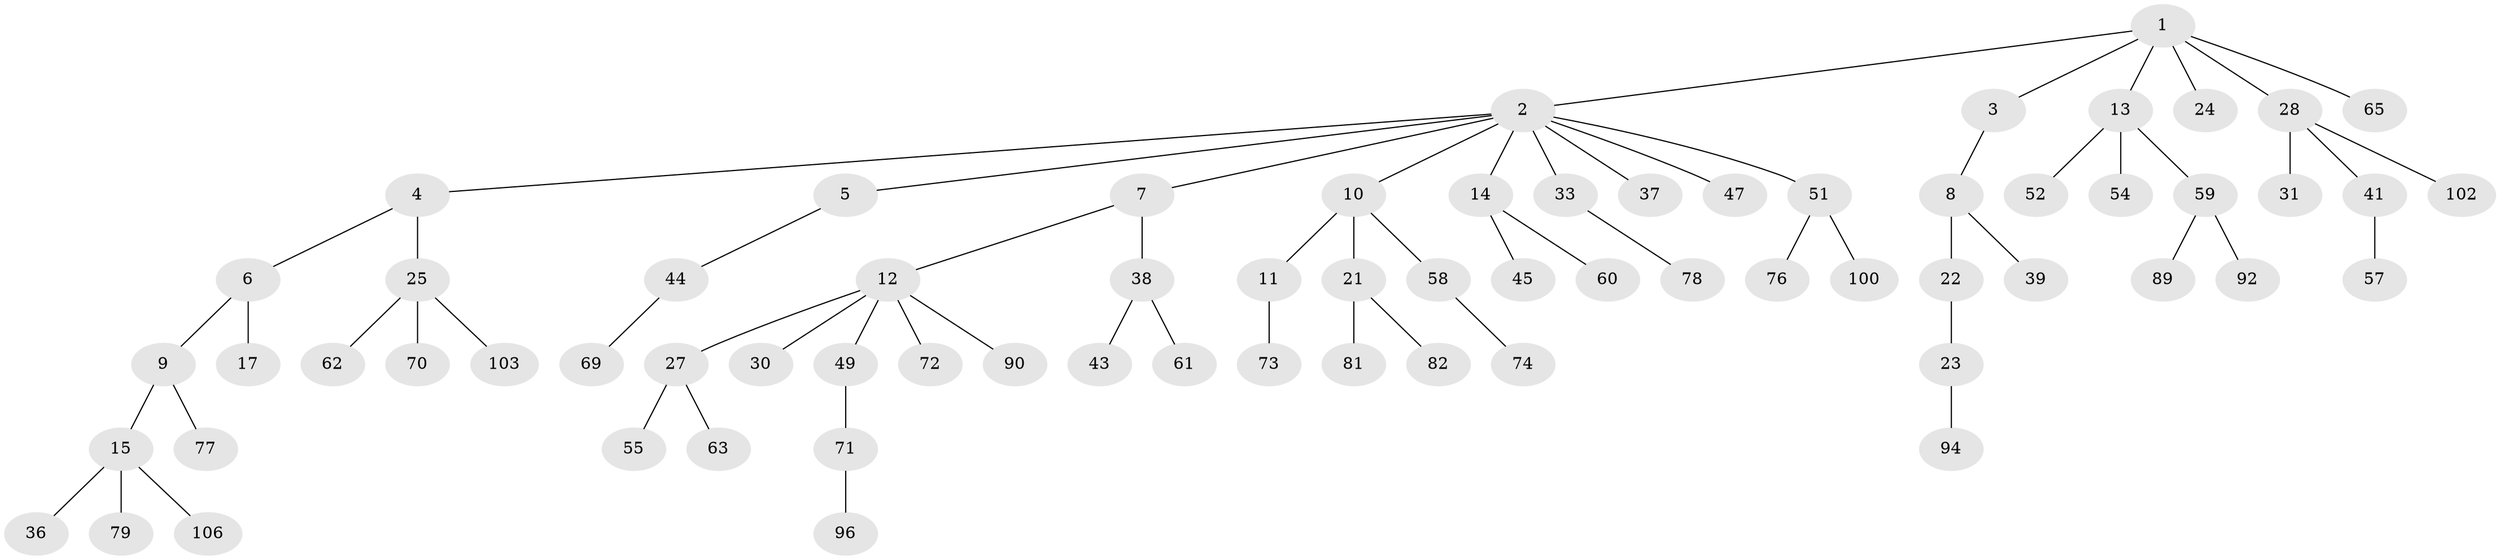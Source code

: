 // Generated by graph-tools (version 1.1) at 2025/24/03/03/25 07:24:08]
// undirected, 69 vertices, 68 edges
graph export_dot {
graph [start="1"]
  node [color=gray90,style=filled];
  1 [super="+88"];
  2 [super="+29"];
  3 [super="+66"];
  4;
  5 [super="+42"];
  6 [super="+26"];
  7 [super="+18"];
  8;
  9;
  10;
  11 [super="+20"];
  12 [super="+19"];
  13 [super="+53"];
  14 [super="+16"];
  15 [super="+35"];
  17 [super="+95"];
  21 [super="+50"];
  22 [super="+34"];
  23 [super="+64"];
  24 [super="+56"];
  25 [super="+40"];
  27 [super="+32"];
  28 [super="+98"];
  30 [super="+91"];
  31 [super="+101"];
  33 [super="+97"];
  36;
  37;
  38 [super="+46"];
  39 [super="+99"];
  41 [super="+67"];
  43 [super="+48"];
  44 [super="+84"];
  45;
  47 [super="+75"];
  49 [super="+105"];
  51 [super="+68"];
  52 [super="+83"];
  54;
  55;
  57 [super="+80"];
  58;
  59 [super="+86"];
  60;
  61;
  62;
  63 [super="+85"];
  65;
  69;
  70;
  71;
  72;
  73 [super="+93"];
  74;
  76 [super="+87"];
  77;
  78;
  79;
  81;
  82;
  89 [super="+104"];
  90;
  92;
  94;
  96;
  100;
  102;
  103;
  106;
  1 -- 2;
  1 -- 3;
  1 -- 13;
  1 -- 24;
  1 -- 28;
  1 -- 65;
  2 -- 4;
  2 -- 5;
  2 -- 7;
  2 -- 10;
  2 -- 14;
  2 -- 37;
  2 -- 47;
  2 -- 51;
  2 -- 33;
  3 -- 8;
  4 -- 6;
  4 -- 25;
  5 -- 44;
  6 -- 9;
  6 -- 17;
  7 -- 12;
  7 -- 38;
  8 -- 22;
  8 -- 39;
  9 -- 15;
  9 -- 77;
  10 -- 11;
  10 -- 21;
  10 -- 58;
  11 -- 73;
  12 -- 30;
  12 -- 90;
  12 -- 72;
  12 -- 49;
  12 -- 27;
  13 -- 52;
  13 -- 59;
  13 -- 54;
  14 -- 60;
  14 -- 45;
  15 -- 79;
  15 -- 106;
  15 -- 36;
  21 -- 81;
  21 -- 82;
  22 -- 23;
  23 -- 94;
  25 -- 62;
  25 -- 70;
  25 -- 103;
  27 -- 55;
  27 -- 63;
  28 -- 31;
  28 -- 41;
  28 -- 102;
  33 -- 78;
  38 -- 43;
  38 -- 61;
  41 -- 57;
  44 -- 69;
  49 -- 71;
  51 -- 100;
  51 -- 76;
  58 -- 74;
  59 -- 89;
  59 -- 92;
  71 -- 96;
}
